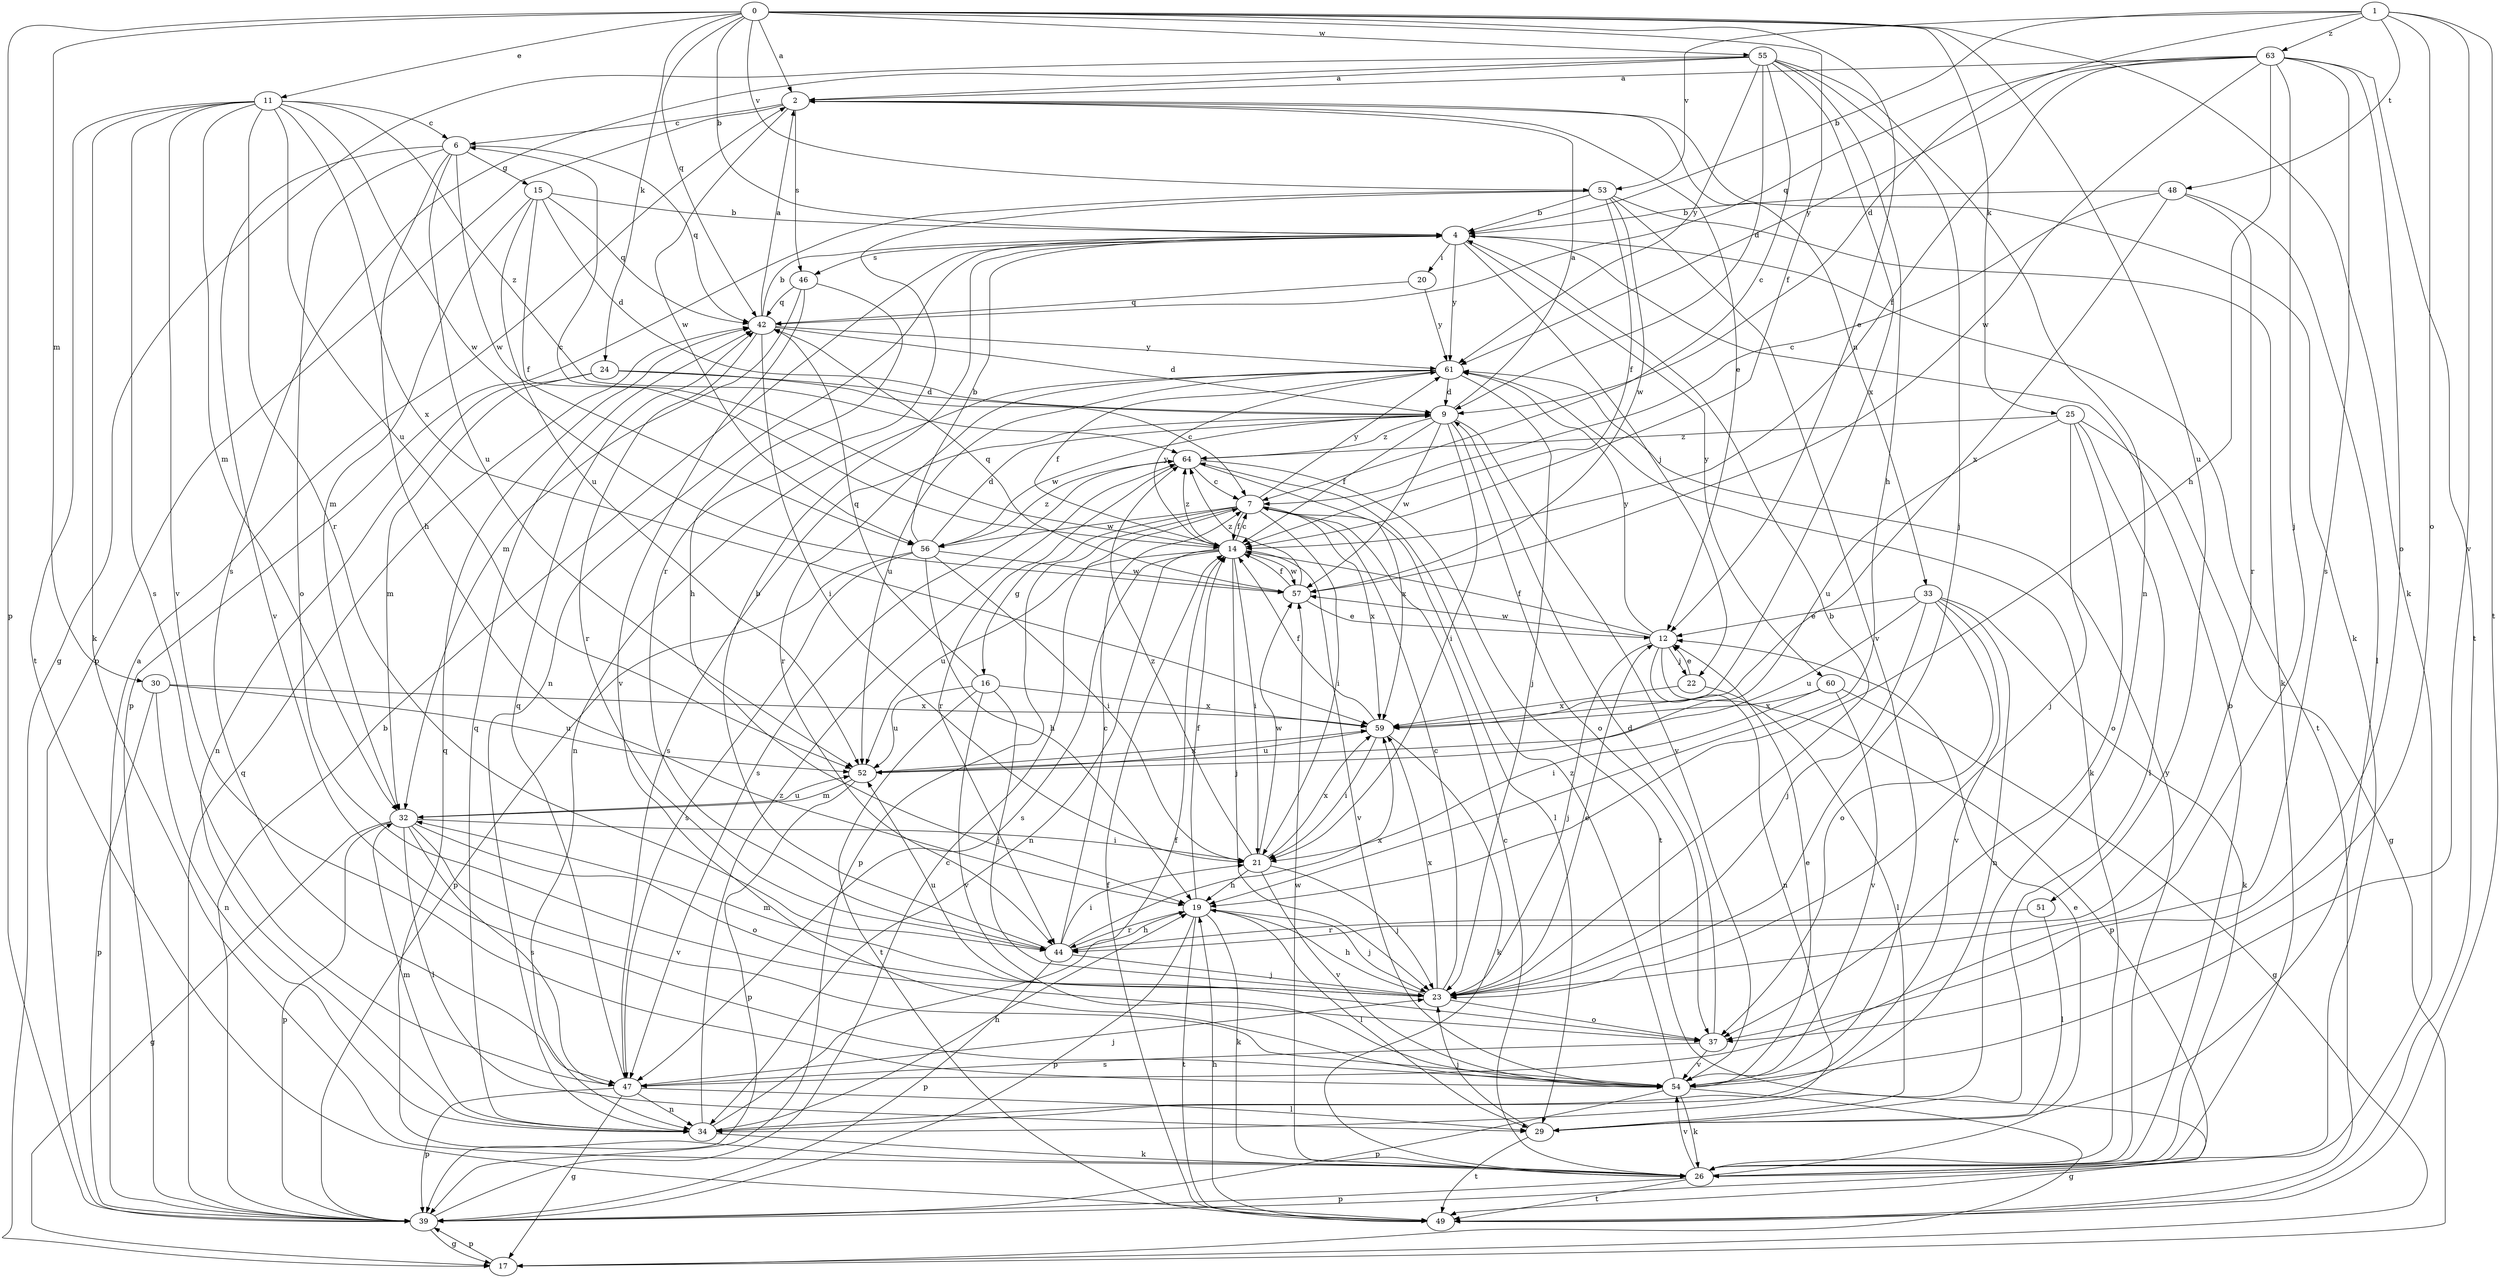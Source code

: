 strict digraph  {
0;
1;
2;
4;
6;
7;
9;
11;
12;
14;
15;
16;
17;
19;
20;
21;
22;
23;
24;
25;
26;
29;
30;
32;
33;
34;
37;
39;
42;
44;
46;
47;
48;
49;
51;
52;
53;
54;
55;
56;
57;
59;
60;
61;
63;
64;
0 -> 2  [label=a];
0 -> 4  [label=b];
0 -> 11  [label=e];
0 -> 12  [label=e];
0 -> 14  [label=f];
0 -> 24  [label=k];
0 -> 25  [label=k];
0 -> 26  [label=k];
0 -> 30  [label=m];
0 -> 39  [label=p];
0 -> 42  [label=q];
0 -> 51  [label=u];
0 -> 53  [label=v];
0 -> 55  [label=w];
1 -> 4  [label=b];
1 -> 9  [label=d];
1 -> 37  [label=o];
1 -> 48  [label=t];
1 -> 49  [label=t];
1 -> 53  [label=v];
1 -> 54  [label=v];
1 -> 63  [label=z];
2 -> 6  [label=c];
2 -> 12  [label=e];
2 -> 26  [label=k];
2 -> 33  [label=n];
2 -> 39  [label=p];
2 -> 46  [label=s];
2 -> 56  [label=w];
4 -> 20  [label=i];
4 -> 22  [label=j];
4 -> 34  [label=n];
4 -> 46  [label=s];
4 -> 49  [label=t];
4 -> 60  [label=y];
4 -> 61  [label=y];
6 -> 15  [label=g];
6 -> 19  [label=h];
6 -> 37  [label=o];
6 -> 42  [label=q];
6 -> 52  [label=u];
6 -> 54  [label=v];
6 -> 56  [label=w];
7 -> 14  [label=f];
7 -> 16  [label=g];
7 -> 21  [label=i];
7 -> 29  [label=l];
7 -> 39  [label=p];
7 -> 56  [label=w];
7 -> 59  [label=x];
7 -> 61  [label=y];
9 -> 2  [label=a];
9 -> 14  [label=f];
9 -> 21  [label=i];
9 -> 37  [label=o];
9 -> 47  [label=s];
9 -> 54  [label=v];
9 -> 56  [label=w];
9 -> 57  [label=w];
9 -> 64  [label=z];
11 -> 6  [label=c];
11 -> 26  [label=k];
11 -> 32  [label=m];
11 -> 44  [label=r];
11 -> 47  [label=s];
11 -> 49  [label=t];
11 -> 52  [label=u];
11 -> 54  [label=v];
11 -> 57  [label=w];
11 -> 59  [label=x];
11 -> 64  [label=z];
12 -> 14  [label=f];
12 -> 22  [label=j];
12 -> 23  [label=j];
12 -> 34  [label=n];
12 -> 39  [label=p];
12 -> 57  [label=w];
12 -> 61  [label=y];
14 -> 6  [label=c];
14 -> 7  [label=c];
14 -> 21  [label=i];
14 -> 23  [label=j];
14 -> 34  [label=n];
14 -> 47  [label=s];
14 -> 52  [label=u];
14 -> 54  [label=v];
14 -> 57  [label=w];
14 -> 61  [label=y];
14 -> 64  [label=z];
15 -> 4  [label=b];
15 -> 9  [label=d];
15 -> 14  [label=f];
15 -> 32  [label=m];
15 -> 42  [label=q];
15 -> 52  [label=u];
16 -> 23  [label=j];
16 -> 42  [label=q];
16 -> 49  [label=t];
16 -> 52  [label=u];
16 -> 54  [label=v];
16 -> 59  [label=x];
17 -> 39  [label=p];
19 -> 14  [label=f];
19 -> 23  [label=j];
19 -> 26  [label=k];
19 -> 29  [label=l];
19 -> 39  [label=p];
19 -> 44  [label=r];
19 -> 49  [label=t];
20 -> 42  [label=q];
20 -> 61  [label=y];
21 -> 19  [label=h];
21 -> 23  [label=j];
21 -> 54  [label=v];
21 -> 57  [label=w];
21 -> 59  [label=x];
21 -> 64  [label=z];
22 -> 12  [label=e];
22 -> 29  [label=l];
22 -> 59  [label=x];
23 -> 4  [label=b];
23 -> 7  [label=c];
23 -> 12  [label=e];
23 -> 19  [label=h];
23 -> 32  [label=m];
23 -> 37  [label=o];
23 -> 52  [label=u];
23 -> 59  [label=x];
24 -> 7  [label=c];
24 -> 9  [label=d];
24 -> 32  [label=m];
24 -> 34  [label=n];
25 -> 17  [label=g];
25 -> 23  [label=j];
25 -> 29  [label=l];
25 -> 37  [label=o];
25 -> 52  [label=u];
25 -> 64  [label=z];
26 -> 4  [label=b];
26 -> 7  [label=c];
26 -> 12  [label=e];
26 -> 39  [label=p];
26 -> 42  [label=q];
26 -> 49  [label=t];
26 -> 54  [label=v];
26 -> 57  [label=w];
26 -> 61  [label=y];
29 -> 23  [label=j];
29 -> 49  [label=t];
30 -> 34  [label=n];
30 -> 39  [label=p];
30 -> 52  [label=u];
30 -> 59  [label=x];
32 -> 17  [label=g];
32 -> 21  [label=i];
32 -> 29  [label=l];
32 -> 37  [label=o];
32 -> 39  [label=p];
32 -> 47  [label=s];
32 -> 52  [label=u];
32 -> 54  [label=v];
33 -> 12  [label=e];
33 -> 23  [label=j];
33 -> 26  [label=k];
33 -> 34  [label=n];
33 -> 37  [label=o];
33 -> 52  [label=u];
33 -> 54  [label=v];
34 -> 14  [label=f];
34 -> 19  [label=h];
34 -> 26  [label=k];
34 -> 32  [label=m];
34 -> 42  [label=q];
34 -> 64  [label=z];
37 -> 9  [label=d];
37 -> 47  [label=s];
37 -> 54  [label=v];
39 -> 2  [label=a];
39 -> 4  [label=b];
39 -> 7  [label=c];
39 -> 17  [label=g];
39 -> 42  [label=q];
42 -> 2  [label=a];
42 -> 4  [label=b];
42 -> 9  [label=d];
42 -> 21  [label=i];
42 -> 44  [label=r];
42 -> 61  [label=y];
44 -> 4  [label=b];
44 -> 7  [label=c];
44 -> 19  [label=h];
44 -> 21  [label=i];
44 -> 23  [label=j];
44 -> 39  [label=p];
44 -> 59  [label=x];
46 -> 19  [label=h];
46 -> 32  [label=m];
46 -> 42  [label=q];
46 -> 54  [label=v];
47 -> 17  [label=g];
47 -> 23  [label=j];
47 -> 29  [label=l];
47 -> 34  [label=n];
47 -> 39  [label=p];
47 -> 42  [label=q];
48 -> 4  [label=b];
48 -> 7  [label=c];
48 -> 29  [label=l];
48 -> 44  [label=r];
48 -> 59  [label=x];
49 -> 14  [label=f];
49 -> 19  [label=h];
51 -> 29  [label=l];
51 -> 44  [label=r];
52 -> 32  [label=m];
52 -> 39  [label=p];
52 -> 59  [label=x];
53 -> 4  [label=b];
53 -> 14  [label=f];
53 -> 26  [label=k];
53 -> 39  [label=p];
53 -> 44  [label=r];
53 -> 54  [label=v];
53 -> 57  [label=w];
54 -> 12  [label=e];
54 -> 17  [label=g];
54 -> 26  [label=k];
54 -> 39  [label=p];
54 -> 64  [label=z];
55 -> 2  [label=a];
55 -> 7  [label=c];
55 -> 9  [label=d];
55 -> 17  [label=g];
55 -> 19  [label=h];
55 -> 23  [label=j];
55 -> 34  [label=n];
55 -> 47  [label=s];
55 -> 59  [label=x];
55 -> 61  [label=y];
56 -> 4  [label=b];
56 -> 9  [label=d];
56 -> 19  [label=h];
56 -> 21  [label=i];
56 -> 39  [label=p];
56 -> 47  [label=s];
56 -> 57  [label=w];
56 -> 64  [label=z];
57 -> 12  [label=e];
57 -> 14  [label=f];
57 -> 42  [label=q];
57 -> 64  [label=z];
59 -> 14  [label=f];
59 -> 21  [label=i];
59 -> 26  [label=k];
59 -> 52  [label=u];
60 -> 17  [label=g];
60 -> 21  [label=i];
60 -> 54  [label=v];
60 -> 59  [label=x];
61 -> 9  [label=d];
61 -> 14  [label=f];
61 -> 23  [label=j];
61 -> 26  [label=k];
61 -> 34  [label=n];
61 -> 44  [label=r];
61 -> 52  [label=u];
63 -> 2  [label=a];
63 -> 14  [label=f];
63 -> 19  [label=h];
63 -> 23  [label=j];
63 -> 37  [label=o];
63 -> 42  [label=q];
63 -> 47  [label=s];
63 -> 49  [label=t];
63 -> 57  [label=w];
63 -> 61  [label=y];
64 -> 7  [label=c];
64 -> 44  [label=r];
64 -> 47  [label=s];
64 -> 49  [label=t];
64 -> 59  [label=x];
}
